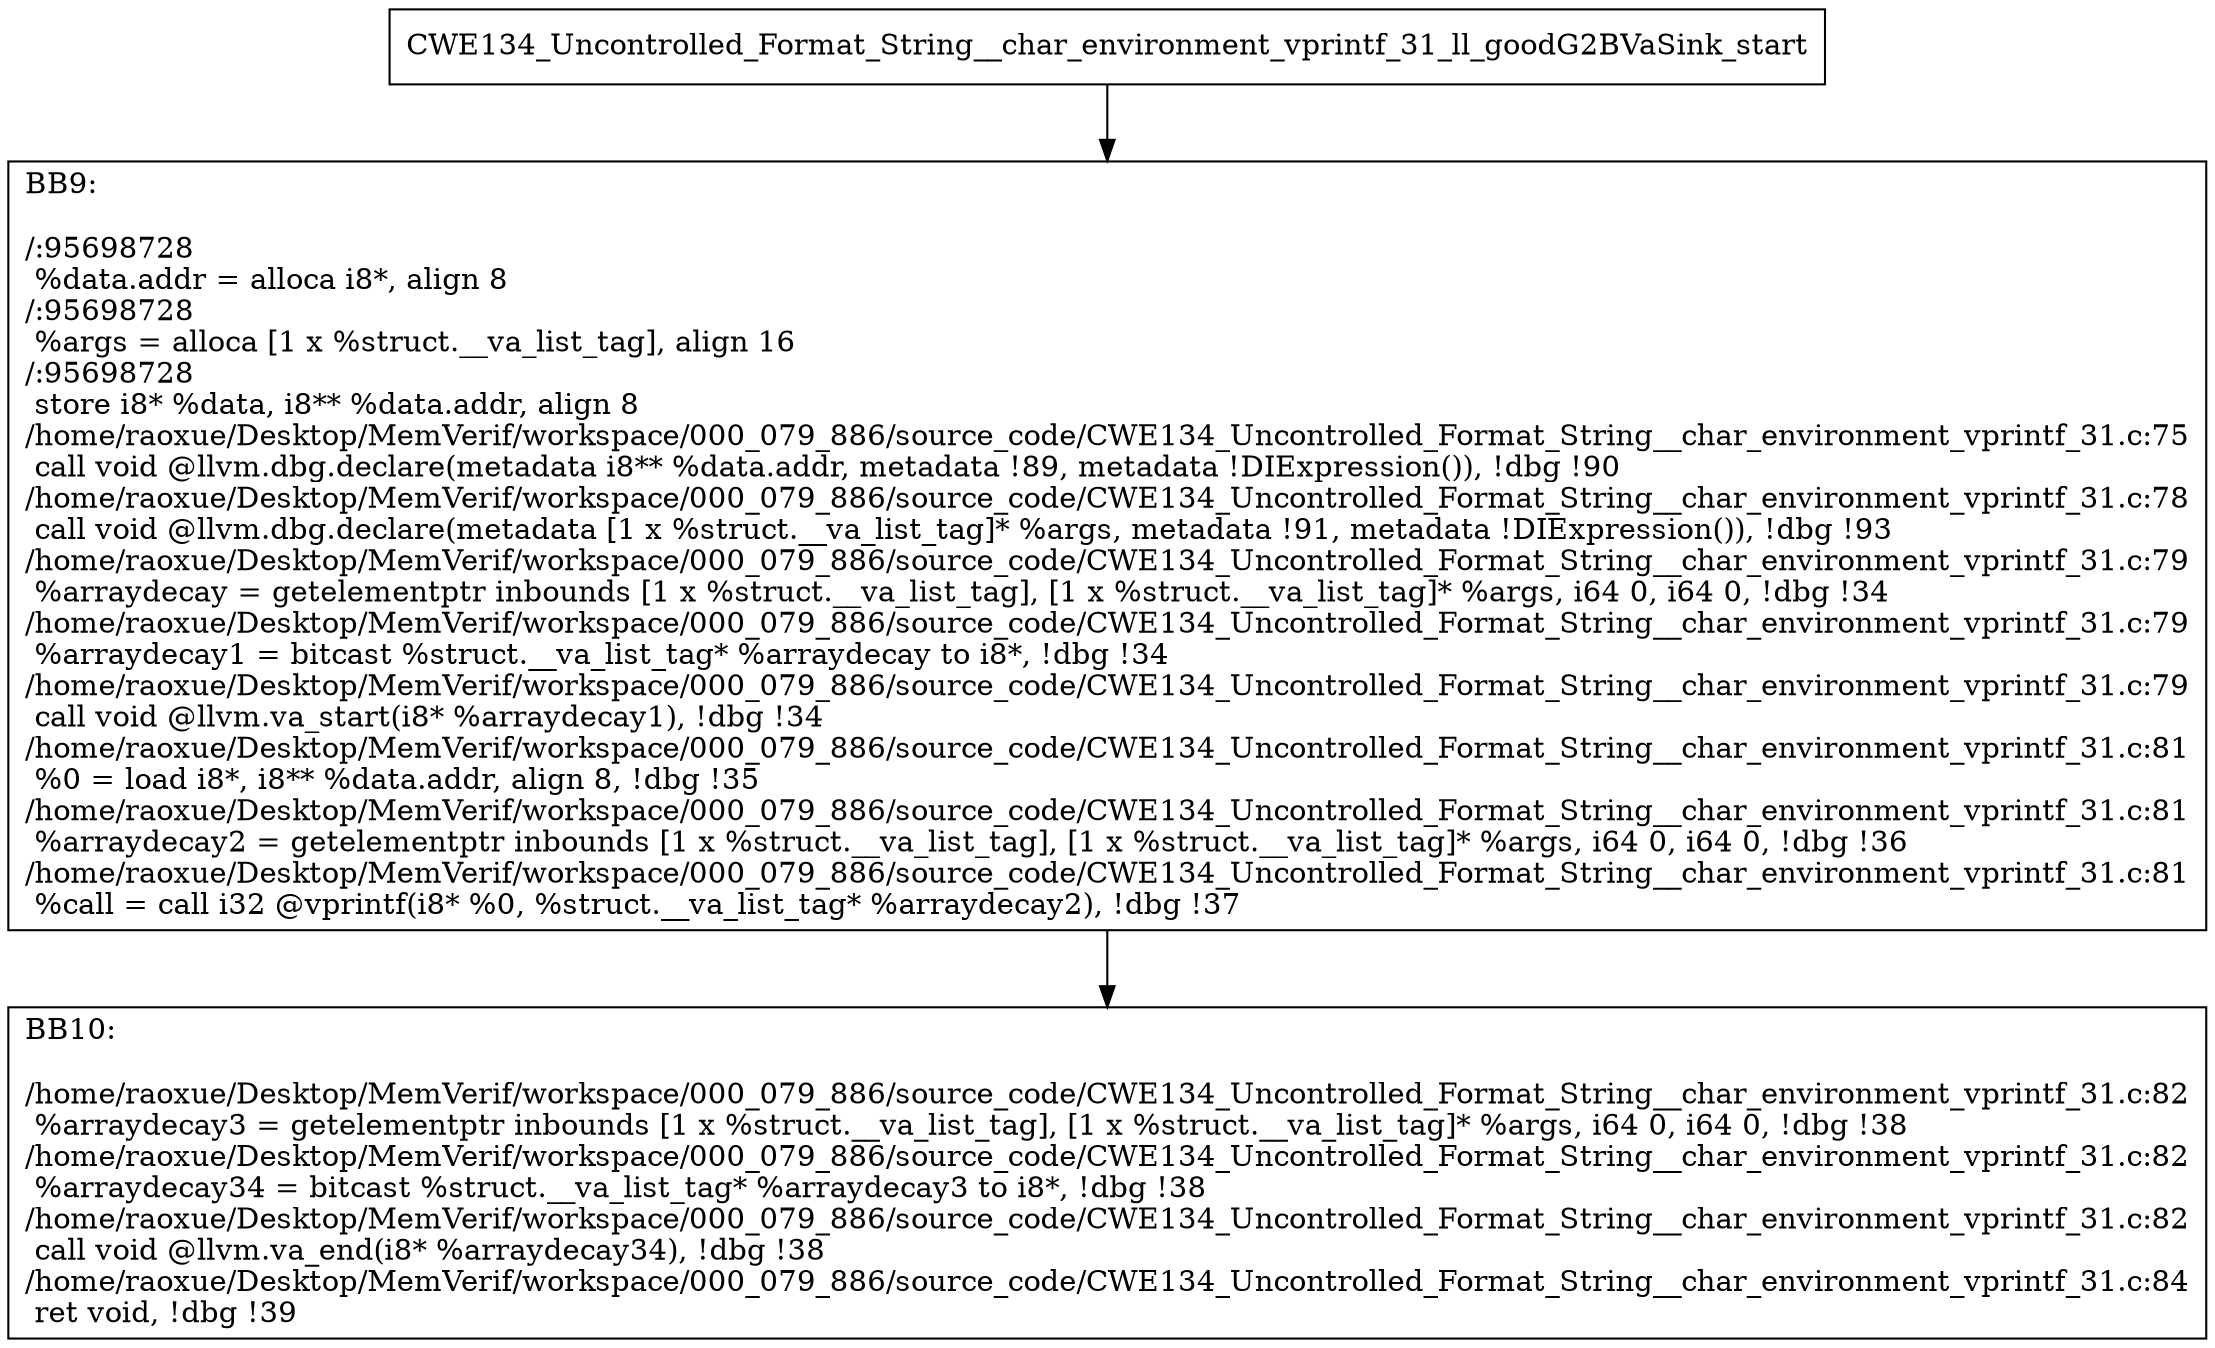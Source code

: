 digraph "CFG for'CWE134_Uncontrolled_Format_String__char_environment_vprintf_31_ll_goodG2BVaSink' function" {
	BBCWE134_Uncontrolled_Format_String__char_environment_vprintf_31_ll_goodG2BVaSink_start[shape=record,label="{CWE134_Uncontrolled_Format_String__char_environment_vprintf_31_ll_goodG2BVaSink_start}"];
	BBCWE134_Uncontrolled_Format_String__char_environment_vprintf_31_ll_goodG2BVaSink_start-> CWE134_Uncontrolled_Format_String__char_environment_vprintf_31_ll_goodG2BVaSinkBB9;
	CWE134_Uncontrolled_Format_String__char_environment_vprintf_31_ll_goodG2BVaSinkBB9 [shape=record, label="{BB9:\l\l/:95698728\l
  %data.addr = alloca i8*, align 8\l
/:95698728\l
  %args = alloca [1 x %struct.__va_list_tag], align 16\l
/:95698728\l
  store i8* %data, i8** %data.addr, align 8\l
/home/raoxue/Desktop/MemVerif/workspace/000_079_886/source_code/CWE134_Uncontrolled_Format_String__char_environment_vprintf_31.c:75\l
  call void @llvm.dbg.declare(metadata i8** %data.addr, metadata !89, metadata !DIExpression()), !dbg !90\l
/home/raoxue/Desktop/MemVerif/workspace/000_079_886/source_code/CWE134_Uncontrolled_Format_String__char_environment_vprintf_31.c:78\l
  call void @llvm.dbg.declare(metadata [1 x %struct.__va_list_tag]* %args, metadata !91, metadata !DIExpression()), !dbg !93\l
/home/raoxue/Desktop/MemVerif/workspace/000_079_886/source_code/CWE134_Uncontrolled_Format_String__char_environment_vprintf_31.c:79\l
  %arraydecay = getelementptr inbounds [1 x %struct.__va_list_tag], [1 x %struct.__va_list_tag]* %args, i64 0, i64 0, !dbg !34\l
/home/raoxue/Desktop/MemVerif/workspace/000_079_886/source_code/CWE134_Uncontrolled_Format_String__char_environment_vprintf_31.c:79\l
  %arraydecay1 = bitcast %struct.__va_list_tag* %arraydecay to i8*, !dbg !34\l
/home/raoxue/Desktop/MemVerif/workspace/000_079_886/source_code/CWE134_Uncontrolled_Format_String__char_environment_vprintf_31.c:79\l
  call void @llvm.va_start(i8* %arraydecay1), !dbg !34\l
/home/raoxue/Desktop/MemVerif/workspace/000_079_886/source_code/CWE134_Uncontrolled_Format_String__char_environment_vprintf_31.c:81\l
  %0 = load i8*, i8** %data.addr, align 8, !dbg !35\l
/home/raoxue/Desktop/MemVerif/workspace/000_079_886/source_code/CWE134_Uncontrolled_Format_String__char_environment_vprintf_31.c:81\l
  %arraydecay2 = getelementptr inbounds [1 x %struct.__va_list_tag], [1 x %struct.__va_list_tag]* %args, i64 0, i64 0, !dbg !36\l
/home/raoxue/Desktop/MemVerif/workspace/000_079_886/source_code/CWE134_Uncontrolled_Format_String__char_environment_vprintf_31.c:81\l
  %call = call i32 @vprintf(i8* %0, %struct.__va_list_tag* %arraydecay2), !dbg !37\l
}"];
	CWE134_Uncontrolled_Format_String__char_environment_vprintf_31_ll_goodG2BVaSinkBB9-> CWE134_Uncontrolled_Format_String__char_environment_vprintf_31_ll_goodG2BVaSinkBB10;
	CWE134_Uncontrolled_Format_String__char_environment_vprintf_31_ll_goodG2BVaSinkBB10 [shape=record, label="{BB10:\l\l/home/raoxue/Desktop/MemVerif/workspace/000_079_886/source_code/CWE134_Uncontrolled_Format_String__char_environment_vprintf_31.c:82\l
  %arraydecay3 = getelementptr inbounds [1 x %struct.__va_list_tag], [1 x %struct.__va_list_tag]* %args, i64 0, i64 0, !dbg !38\l
/home/raoxue/Desktop/MemVerif/workspace/000_079_886/source_code/CWE134_Uncontrolled_Format_String__char_environment_vprintf_31.c:82\l
  %arraydecay34 = bitcast %struct.__va_list_tag* %arraydecay3 to i8*, !dbg !38\l
/home/raoxue/Desktop/MemVerif/workspace/000_079_886/source_code/CWE134_Uncontrolled_Format_String__char_environment_vprintf_31.c:82\l
  call void @llvm.va_end(i8* %arraydecay34), !dbg !38\l
/home/raoxue/Desktop/MemVerif/workspace/000_079_886/source_code/CWE134_Uncontrolled_Format_String__char_environment_vprintf_31.c:84\l
  ret void, !dbg !39\l
}"];
}
